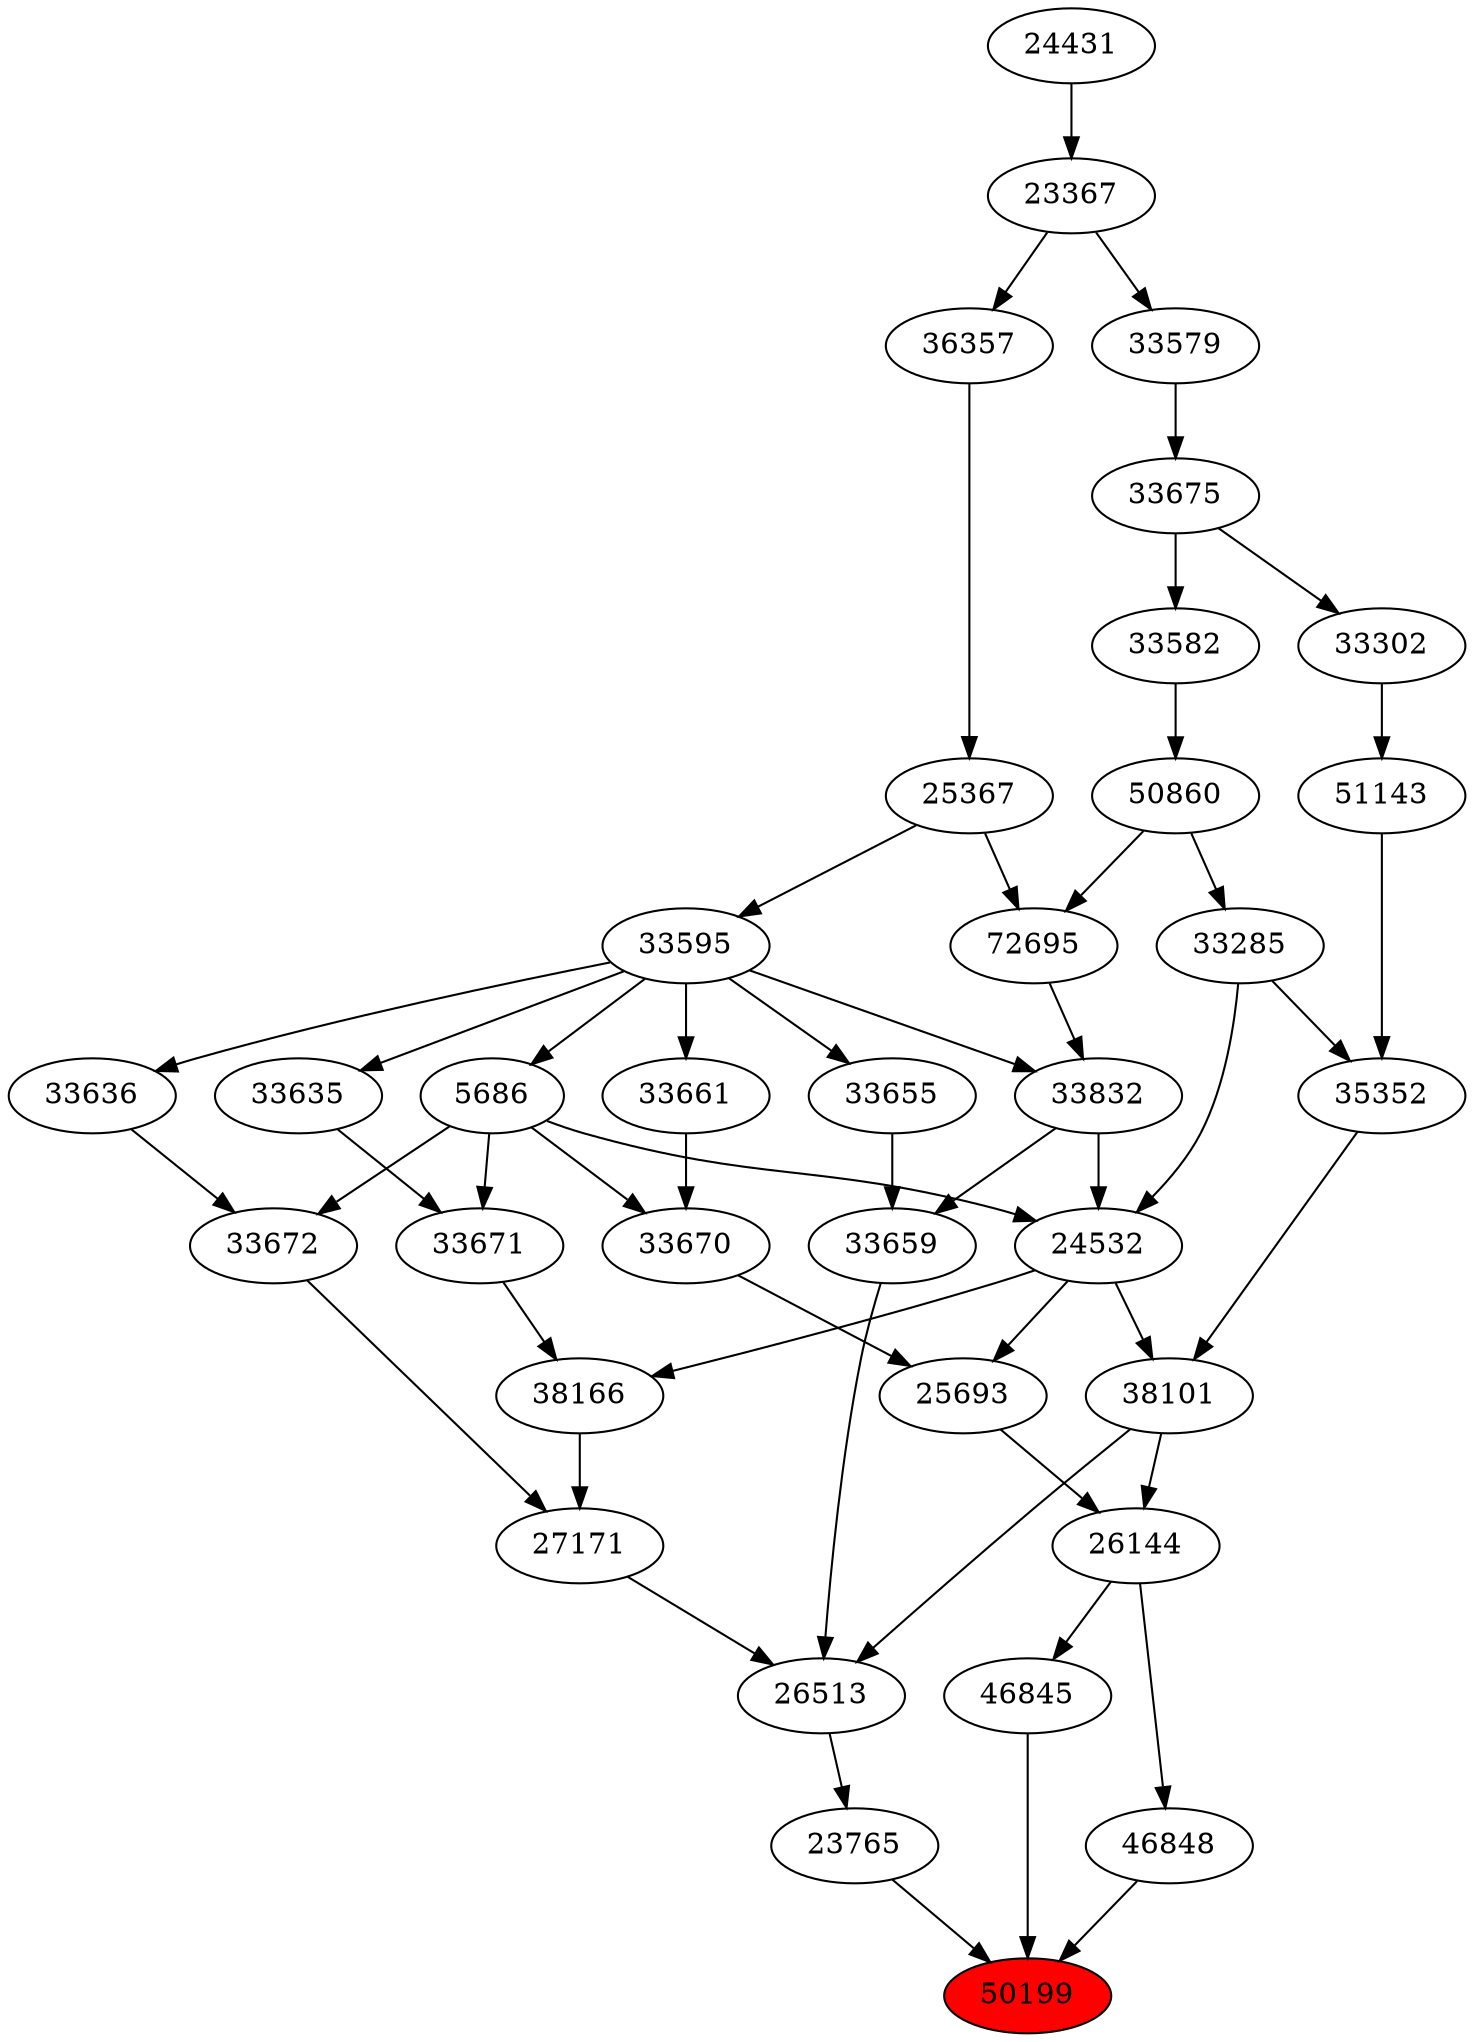strict digraph{ 
50199 [label="50199" fillcolor=red style=filled]
23765 -> 50199
46848 -> 50199
46845 -> 50199
23765 [label="23765"]
26513 -> 23765
46848 [label="46848"]
26144 -> 46848
46845 [label="46845"]
26144 -> 46845
26513 [label="26513"]
27171 -> 26513
38101 -> 26513
33659 -> 26513
26144 [label="26144"]
38101 -> 26144
25693 -> 26144
27171 [label="27171"]
33672 -> 27171
38166 -> 27171
38101 [label="38101"]
24532 -> 38101
35352 -> 38101
33659 [label="33659"]
33655 -> 33659
33832 -> 33659
25693 [label="25693"]
24532 -> 25693
33670 -> 25693
33672 [label="33672"]
33636 -> 33672
5686 -> 33672
38166 [label="38166"]
24532 -> 38166
33671 -> 38166
24532 [label="24532"]
33285 -> 24532
5686 -> 24532
33832 -> 24532
35352 [label="35352"]
33285 -> 35352
51143 -> 35352
33655 [label="33655"]
33595 -> 33655
33832 [label="33832"]
72695 -> 33832
33595 -> 33832
33670 [label="33670"]
5686 -> 33670
33661 -> 33670
33636 [label="33636"]
33595 -> 33636
5686 [label="5686"]
33595 -> 5686
33671 [label="33671"]
5686 -> 33671
33635 -> 33671
33285 [label="33285"]
50860 -> 33285
51143 [label="51143"]
33302 -> 51143
33595 [label="33595"]
25367 -> 33595
72695 [label="72695"]
50860 -> 72695
25367 -> 72695
33661 [label="33661"]
33595 -> 33661
33635 [label="33635"]
33595 -> 33635
50860 [label="50860"]
33582 -> 50860
33302 [label="33302"]
33675 -> 33302
25367 [label="25367"]
36357 -> 25367
33582 [label="33582"]
33675 -> 33582
33675 [label="33675"]
33579 -> 33675
36357 [label="36357"]
23367 -> 36357
33579 [label="33579"]
23367 -> 33579
23367 [label="23367"]
24431 -> 23367
24431 [label="24431"]
}